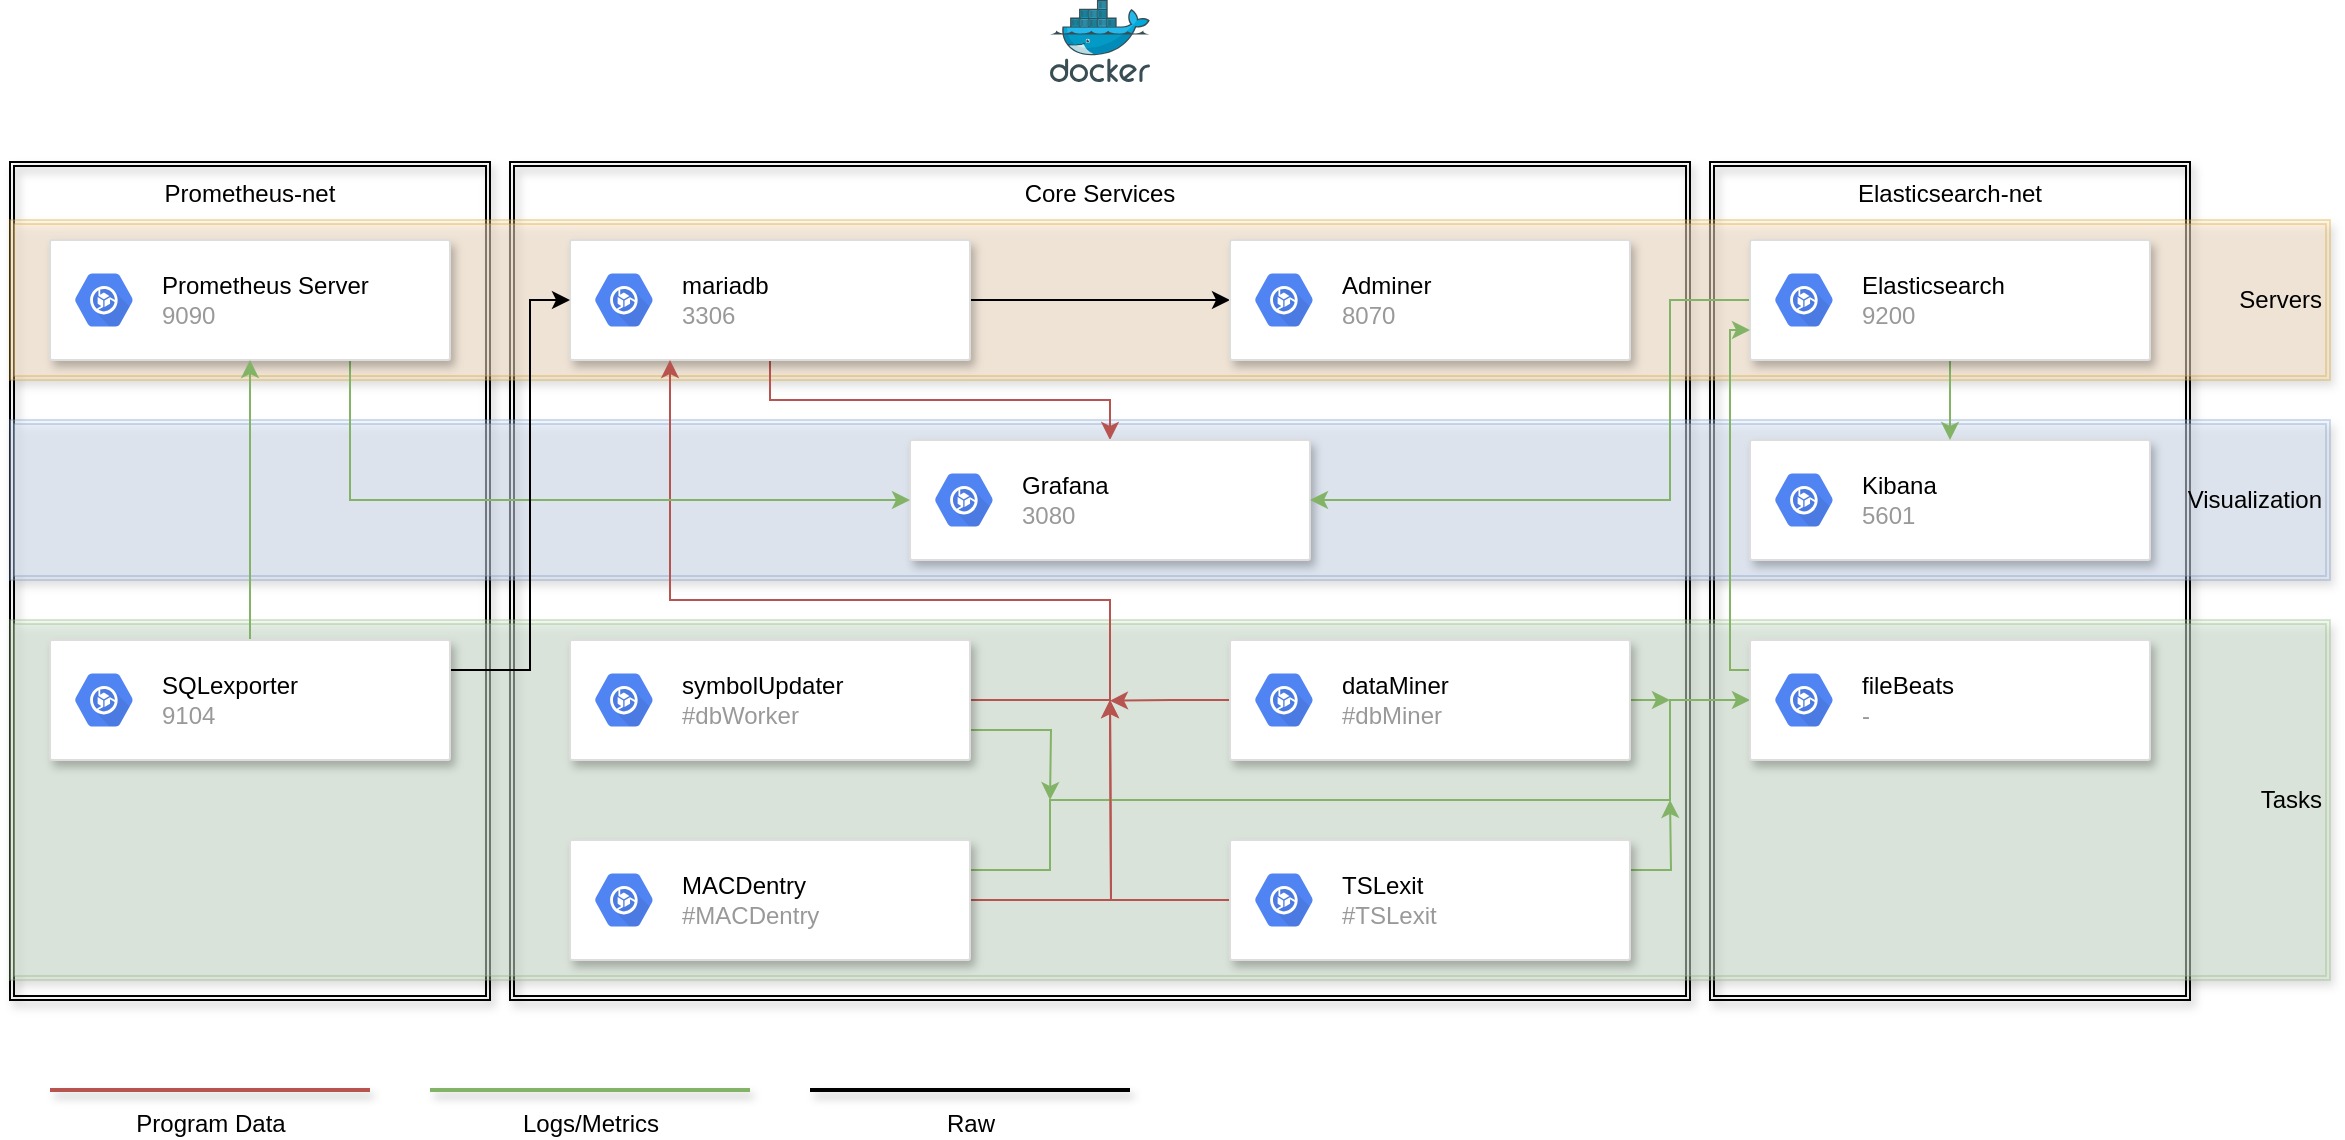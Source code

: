 <mxfile>
    <diagram id="bcQJQtfXbioQnCYOyNII" name="Page-1">
        <mxGraphModel dx="353" dy="566" grid="1" gridSize="10" guides="1" tooltips="1" connect="1" arrows="1" fold="1" page="1" pageScale="1" pageWidth="1169" pageHeight="827" math="0" shadow="0">
            <root>
                <mxCell id="0"/>
                <mxCell id="1" parent="0"/>
                <mxCell id="WxK3m7Mp39lA3C4-1pTr-38" value="Elasticsearch-net" style="shape=ext;double=1;rounded=0;whiteSpace=wrap;html=1;shadow=1;glass=0;fillColor=none;verticalAlign=top;" parent="1" vertex="1">
                    <mxGeometry x="850" y="101" width="240" height="419" as="geometry"/>
                </mxCell>
                <mxCell id="WxK3m7Mp39lA3C4-1pTr-39" value="Core Services" style="shape=ext;double=1;rounded=0;whiteSpace=wrap;html=1;shadow=1;glass=0;fillColor=none;verticalAlign=top;" parent="1" vertex="1">
                    <mxGeometry x="250" y="101" width="590" height="419" as="geometry"/>
                </mxCell>
                <mxCell id="WxK3m7Mp39lA3C4-1pTr-37" value="Prometheus-net" style="shape=ext;double=1;rounded=0;whiteSpace=wrap;html=1;shadow=1;glass=0;fillColor=none;verticalAlign=top;" parent="1" vertex="1">
                    <mxGeometry y="101" width="240" height="419" as="geometry"/>
                </mxCell>
                <mxCell id="WxK3m7Mp39lA3C4-1pTr-43" value="Tasks" style="shape=ext;double=1;rounded=0;whiteSpace=wrap;html=1;shadow=1;glass=0;fillColor=#d5e8d4;align=right;labelBackgroundColor=none;strokeColor=#82b366;opacity=30;" parent="1" vertex="1">
                    <mxGeometry y="330" width="1160" height="180" as="geometry"/>
                </mxCell>
                <mxCell id="WxK3m7Mp39lA3C4-1pTr-42" value="Visualization" style="shape=ext;double=1;rounded=0;whiteSpace=wrap;html=1;shadow=1;glass=0;fillColor=#dae8fc;align=right;labelBackgroundColor=none;strokeColor=#6c8ebf;opacity=30;" parent="1" vertex="1">
                    <mxGeometry y="230" width="1160" height="80" as="geometry"/>
                </mxCell>
                <mxCell id="WxK3m7Mp39lA3C4-1pTr-40" value="Servers" style="shape=ext;double=1;rounded=0;whiteSpace=wrap;html=1;shadow=1;glass=0;fillColor=#ffe6cc;align=right;labelBackgroundColor=none;strokeColor=#d79b00;opacity=30;" parent="1" vertex="1">
                    <mxGeometry y="130" width="1160" height="80" as="geometry"/>
                </mxCell>
                <mxCell id="WxK3m7Mp39lA3C4-1pTr-1" value="" style="sketch=0;aspect=fixed;html=1;points=[];align=center;image;fontSize=12;image=img/lib/mscae/Docker.svg;" parent="1" vertex="1">
                    <mxGeometry x="520" y="20" width="50" height="41" as="geometry"/>
                </mxCell>
                <mxCell id="WxK3m7Mp39lA3C4-1pTr-48" style="edgeStyle=orthogonalEdgeStyle;rounded=0;orthogonalLoop=1;jettySize=auto;html=1;exitX=0.5;exitY=1;exitDx=0;exitDy=0;entryX=0.5;entryY=0;entryDx=0;entryDy=0;fillColor=#f8cecc;strokeColor=#b85450;" parent="1" source="WxK3m7Mp39lA3C4-1pTr-7" target="WxK3m7Mp39lA3C4-1pTr-13" edge="1">
                    <mxGeometry relative="1" as="geometry"/>
                </mxCell>
                <mxCell id="WxK3m7Mp39lA3C4-1pTr-52" style="edgeStyle=orthogonalEdgeStyle;rounded=0;orthogonalLoop=1;jettySize=auto;html=1;exitX=1;exitY=0.5;exitDx=0;exitDy=0;entryX=0;entryY=0.5;entryDx=0;entryDy=0;" parent="1" source="WxK3m7Mp39lA3C4-1pTr-7" target="WxK3m7Mp39lA3C4-1pTr-11" edge="1">
                    <mxGeometry relative="1" as="geometry"/>
                </mxCell>
                <mxCell id="WxK3m7Mp39lA3C4-1pTr-7" value="" style="strokeColor=#dddddd;shadow=1;strokeWidth=1;rounded=1;absoluteArcSize=1;arcSize=2;" parent="1" vertex="1">
                    <mxGeometry x="280" y="140" width="200" height="60" as="geometry"/>
                </mxCell>
                <mxCell id="WxK3m7Mp39lA3C4-1pTr-8" value="&lt;font color=&quot;#000000&quot;&gt;mariadb&lt;/font&gt;&lt;br&gt;3306" style="sketch=0;dashed=0;connectable=0;html=1;fillColor=#5184F3;strokeColor=none;shape=mxgraph.gcp2.hexIcon;prIcon=container_optimized_os;part=1;labelPosition=right;verticalLabelPosition=middle;align=left;verticalAlign=middle;spacingLeft=5;fontColor=#999999;fontSize=12;" parent="WxK3m7Mp39lA3C4-1pTr-7" vertex="1">
                    <mxGeometry y="0.5" width="44" height="39" relative="1" as="geometry">
                        <mxPoint x="5" y="-19.5" as="offset"/>
                    </mxGeometry>
                </mxCell>
                <mxCell id="WxK3m7Mp39lA3C4-1pTr-58" style="edgeStyle=orthogonalEdgeStyle;rounded=0;orthogonalLoop=1;jettySize=auto;html=1;exitX=1;exitY=0.5;exitDx=0;exitDy=0;entryX=0.25;entryY=1;entryDx=0;entryDy=0;fillColor=#f8cecc;strokeColor=#b85450;" parent="1" source="WxK3m7Mp39lA3C4-1pTr-9" target="WxK3m7Mp39lA3C4-1pTr-7" edge="1">
                    <mxGeometry relative="1" as="geometry">
                        <Array as="points">
                            <mxPoint x="550" y="370"/>
                            <mxPoint x="550" y="320"/>
                            <mxPoint x="330" y="320"/>
                        </Array>
                    </mxGeometry>
                </mxCell>
                <mxCell id="WxK3m7Mp39lA3C4-1pTr-63" style="edgeStyle=orthogonalEdgeStyle;rounded=0;orthogonalLoop=1;jettySize=auto;html=1;exitX=1;exitY=0.75;exitDx=0;exitDy=0;fillColor=#d5e8d4;strokeColor=#82b366;" parent="1" source="WxK3m7Mp39lA3C4-1pTr-9" edge="1">
                    <mxGeometry relative="1" as="geometry">
                        <mxPoint x="520" y="420" as="targetPoint"/>
                    </mxGeometry>
                </mxCell>
                <mxCell id="WxK3m7Mp39lA3C4-1pTr-9" value="" style="strokeColor=#dddddd;shadow=1;strokeWidth=1;rounded=1;absoluteArcSize=1;arcSize=2;" parent="1" vertex="1">
                    <mxGeometry x="280" y="340" width="200" height="60" as="geometry"/>
                </mxCell>
                <mxCell id="WxK3m7Mp39lA3C4-1pTr-10" value="&lt;font color=&quot;#000000&quot;&gt;symbolUpdater&lt;/font&gt;&lt;br&gt;#dbWorker" style="sketch=0;dashed=0;connectable=0;html=1;fillColor=#5184F3;strokeColor=none;shape=mxgraph.gcp2.hexIcon;prIcon=container_optimized_os;part=1;labelPosition=right;verticalLabelPosition=middle;align=left;verticalAlign=middle;spacingLeft=5;fontColor=#999999;fontSize=12;" parent="WxK3m7Mp39lA3C4-1pTr-9" vertex="1">
                    <mxGeometry y="0.5" width="44" height="39" relative="1" as="geometry">
                        <mxPoint x="5" y="-19.5" as="offset"/>
                    </mxGeometry>
                </mxCell>
                <mxCell id="WxK3m7Mp39lA3C4-1pTr-11" value="" style="strokeColor=#dddddd;shadow=1;strokeWidth=1;rounded=1;absoluteArcSize=1;arcSize=2;" parent="1" vertex="1">
                    <mxGeometry x="610" y="140" width="200" height="60" as="geometry"/>
                </mxCell>
                <mxCell id="WxK3m7Mp39lA3C4-1pTr-12" value="&lt;font color=&quot;#000000&quot;&gt;Adminer&lt;/font&gt;&lt;br&gt;8070" style="sketch=0;dashed=0;connectable=0;html=1;fillColor=#5184F3;strokeColor=none;shape=mxgraph.gcp2.hexIcon;prIcon=container_optimized_os;part=1;labelPosition=right;verticalLabelPosition=middle;align=left;verticalAlign=middle;spacingLeft=5;fontColor=#999999;fontSize=12;" parent="WxK3m7Mp39lA3C4-1pTr-11" vertex="1">
                    <mxGeometry y="0.5" width="44" height="39" relative="1" as="geometry">
                        <mxPoint x="5" y="-19.5" as="offset"/>
                    </mxGeometry>
                </mxCell>
                <mxCell id="WxK3m7Mp39lA3C4-1pTr-13" value="" style="strokeColor=#dddddd;shadow=1;strokeWidth=1;rounded=1;absoluteArcSize=1;arcSize=2;" parent="1" vertex="1">
                    <mxGeometry x="450" y="240" width="200" height="60" as="geometry"/>
                </mxCell>
                <mxCell id="WxK3m7Mp39lA3C4-1pTr-14" value="&lt;font color=&quot;#000000&quot;&gt;Grafana&lt;/font&gt;&lt;br&gt;3080" style="sketch=0;dashed=0;connectable=0;html=1;fillColor=#5184F3;strokeColor=none;shape=mxgraph.gcp2.hexIcon;prIcon=container_optimized_os;part=1;labelPosition=right;verticalLabelPosition=middle;align=left;verticalAlign=middle;spacingLeft=5;fontColor=#999999;fontSize=12;" parent="WxK3m7Mp39lA3C4-1pTr-13" vertex="1">
                    <mxGeometry y="0.5" width="44" height="39" relative="1" as="geometry">
                        <mxPoint x="5" y="-19.5" as="offset"/>
                    </mxGeometry>
                </mxCell>
                <mxCell id="WxK3m7Mp39lA3C4-1pTr-59" style="edgeStyle=orthogonalEdgeStyle;rounded=0;orthogonalLoop=1;jettySize=auto;html=1;exitX=0;exitY=0.5;exitDx=0;exitDy=0;fillColor=#f8cecc;strokeColor=#b85450;" parent="1" source="WxK3m7Mp39lA3C4-1pTr-15" edge="1">
                    <mxGeometry relative="1" as="geometry">
                        <mxPoint x="550" y="370.333" as="targetPoint"/>
                    </mxGeometry>
                </mxCell>
                <mxCell id="WxK3m7Mp39lA3C4-1pTr-66" style="edgeStyle=orthogonalEdgeStyle;rounded=0;orthogonalLoop=1;jettySize=auto;html=1;exitX=1;exitY=0.5;exitDx=0;exitDy=0;fillColor=#d5e8d4;strokeColor=#82b366;" parent="1" source="WxK3m7Mp39lA3C4-1pTr-15" edge="1">
                    <mxGeometry relative="1" as="geometry">
                        <mxPoint x="830" y="370.333" as="targetPoint"/>
                    </mxGeometry>
                </mxCell>
                <mxCell id="WxK3m7Mp39lA3C4-1pTr-15" value="" style="strokeColor=#dddddd;shadow=1;strokeWidth=1;rounded=1;absoluteArcSize=1;arcSize=2;" parent="1" vertex="1">
                    <mxGeometry x="610" y="340" width="200" height="60" as="geometry"/>
                </mxCell>
                <mxCell id="WxK3m7Mp39lA3C4-1pTr-16" value="&lt;font color=&quot;#000000&quot;&gt;dataMiner&lt;/font&gt;&lt;br&gt;#dbMiner" style="sketch=0;dashed=0;connectable=0;html=1;fillColor=#5184F3;strokeColor=none;shape=mxgraph.gcp2.hexIcon;prIcon=container_optimized_os;part=1;labelPosition=right;verticalLabelPosition=middle;align=left;verticalAlign=middle;spacingLeft=5;fontColor=#999999;fontSize=12;" parent="WxK3m7Mp39lA3C4-1pTr-15" vertex="1">
                    <mxGeometry y="0.5" width="44" height="39" relative="1" as="geometry">
                        <mxPoint x="5" y="-19.5" as="offset"/>
                    </mxGeometry>
                </mxCell>
                <mxCell id="WxK3m7Mp39lA3C4-1pTr-61" style="edgeStyle=orthogonalEdgeStyle;rounded=0;orthogonalLoop=1;jettySize=auto;html=1;exitX=1;exitY=0.5;exitDx=0;exitDy=0;fillColor=#f8cecc;strokeColor=#b85450;" parent="1" source="WxK3m7Mp39lA3C4-1pTr-19" edge="1">
                    <mxGeometry relative="1" as="geometry">
                        <mxPoint x="550" y="370" as="targetPoint"/>
                    </mxGeometry>
                </mxCell>
                <mxCell id="WxK3m7Mp39lA3C4-1pTr-62" style="edgeStyle=orthogonalEdgeStyle;rounded=0;orthogonalLoop=1;jettySize=auto;html=1;exitX=1;exitY=0.25;exitDx=0;exitDy=0;entryX=0;entryY=0.5;entryDx=0;entryDy=0;fillColor=#d5e8d4;strokeColor=#82b366;" parent="1" source="WxK3m7Mp39lA3C4-1pTr-19" target="WxK3m7Mp39lA3C4-1pTr-33" edge="1">
                    <mxGeometry relative="1" as="geometry">
                        <Array as="points">
                            <mxPoint x="520" y="455"/>
                            <mxPoint x="520" y="420"/>
                            <mxPoint x="830" y="420"/>
                            <mxPoint x="830" y="370"/>
                        </Array>
                    </mxGeometry>
                </mxCell>
                <mxCell id="WxK3m7Mp39lA3C4-1pTr-19" value="" style="strokeColor=#dddddd;shadow=1;strokeWidth=1;rounded=1;absoluteArcSize=1;arcSize=2;" parent="1" vertex="1">
                    <mxGeometry x="280" y="440" width="200" height="60" as="geometry"/>
                </mxCell>
                <mxCell id="WxK3m7Mp39lA3C4-1pTr-20" value="&lt;font color=&quot;#000000&quot;&gt;MACDentry&lt;/font&gt;&lt;br&gt;#MACDentry" style="sketch=0;dashed=0;connectable=0;html=1;fillColor=#5184F3;strokeColor=none;shape=mxgraph.gcp2.hexIcon;prIcon=container_optimized_os;part=1;labelPosition=right;verticalLabelPosition=middle;align=left;verticalAlign=middle;spacingLeft=5;fontColor=#999999;fontSize=12;" parent="WxK3m7Mp39lA3C4-1pTr-19" vertex="1">
                    <mxGeometry y="0.5" width="44" height="39" relative="1" as="geometry">
                        <mxPoint x="5" y="-19.5" as="offset"/>
                    </mxGeometry>
                </mxCell>
                <mxCell id="WxK3m7Mp39lA3C4-1pTr-60" style="edgeStyle=orthogonalEdgeStyle;rounded=0;orthogonalLoop=1;jettySize=auto;html=1;exitX=0;exitY=0.5;exitDx=0;exitDy=0;fillColor=#f8cecc;strokeColor=#b85450;" parent="1" source="WxK3m7Mp39lA3C4-1pTr-21" edge="1">
                    <mxGeometry relative="1" as="geometry">
                        <mxPoint x="550" y="370" as="targetPoint"/>
                    </mxGeometry>
                </mxCell>
                <mxCell id="WxK3m7Mp39lA3C4-1pTr-64" style="edgeStyle=orthogonalEdgeStyle;rounded=0;orthogonalLoop=1;jettySize=auto;html=1;exitX=1;exitY=0.25;exitDx=0;exitDy=0;fillColor=#d5e8d4;strokeColor=#82b366;" parent="1" source="WxK3m7Mp39lA3C4-1pTr-21" edge="1">
                    <mxGeometry relative="1" as="geometry">
                        <mxPoint x="830" y="420" as="targetPoint"/>
                    </mxGeometry>
                </mxCell>
                <mxCell id="WxK3m7Mp39lA3C4-1pTr-21" value="" style="strokeColor=#dddddd;shadow=1;strokeWidth=1;rounded=1;absoluteArcSize=1;arcSize=2;" parent="1" vertex="1">
                    <mxGeometry x="610" y="440" width="200" height="60" as="geometry"/>
                </mxCell>
                <mxCell id="WxK3m7Mp39lA3C4-1pTr-22" value="&lt;font color=&quot;#000000&quot;&gt;TSLexit&lt;/font&gt;&lt;br&gt;#TSLexit" style="sketch=0;dashed=0;connectable=0;html=1;fillColor=#5184F3;strokeColor=none;shape=mxgraph.gcp2.hexIcon;prIcon=container_optimized_os;part=1;labelPosition=right;verticalLabelPosition=middle;align=left;verticalAlign=middle;spacingLeft=5;fontColor=#999999;fontSize=12;" parent="WxK3m7Mp39lA3C4-1pTr-21" vertex="1">
                    <mxGeometry y="0.5" width="44" height="39" relative="1" as="geometry">
                        <mxPoint x="5" y="-19.5" as="offset"/>
                    </mxGeometry>
                </mxCell>
                <mxCell id="WxK3m7Mp39lA3C4-1pTr-47" style="edgeStyle=orthogonalEdgeStyle;rounded=0;orthogonalLoop=1;jettySize=auto;html=1;exitX=0.75;exitY=1;exitDx=0;exitDy=0;entryX=0;entryY=0.5;entryDx=0;entryDy=0;fillColor=#d5e8d4;strokeColor=#82b366;" parent="1" source="WxK3m7Mp39lA3C4-1pTr-25" target="WxK3m7Mp39lA3C4-1pTr-13" edge="1">
                    <mxGeometry relative="1" as="geometry"/>
                </mxCell>
                <mxCell id="WxK3m7Mp39lA3C4-1pTr-25" value="" style="strokeColor=#dddddd;shadow=1;strokeWidth=1;rounded=1;absoluteArcSize=1;arcSize=2;" parent="1" vertex="1">
                    <mxGeometry x="20" y="140" width="200" height="60" as="geometry"/>
                </mxCell>
                <mxCell id="WxK3m7Mp39lA3C4-1pTr-26" value="&lt;font color=&quot;#000000&quot;&gt;Prometheus Server&lt;/font&gt;&lt;br&gt;9090" style="sketch=0;dashed=0;connectable=0;html=1;fillColor=#5184F3;strokeColor=none;shape=mxgraph.gcp2.hexIcon;prIcon=container_optimized_os;part=1;labelPosition=right;verticalLabelPosition=middle;align=left;verticalAlign=middle;spacingLeft=5;fontColor=#999999;fontSize=12;" parent="WxK3m7Mp39lA3C4-1pTr-25" vertex="1">
                    <mxGeometry y="0.5" width="44" height="39" relative="1" as="geometry">
                        <mxPoint x="5" y="-19.5" as="offset"/>
                    </mxGeometry>
                </mxCell>
                <mxCell id="WxK3m7Mp39lA3C4-1pTr-45" style="edgeStyle=orthogonalEdgeStyle;rounded=0;orthogonalLoop=1;jettySize=auto;html=1;entryX=0.5;entryY=1;entryDx=0;entryDy=0;fillColor=#d5e8d4;strokeColor=#82b366;" parent="1" source="WxK3m7Mp39lA3C4-1pTr-27" target="WxK3m7Mp39lA3C4-1pTr-25" edge="1">
                    <mxGeometry relative="1" as="geometry"/>
                </mxCell>
                <mxCell id="WxK3m7Mp39lA3C4-1pTr-46" style="edgeStyle=orthogonalEdgeStyle;rounded=0;orthogonalLoop=1;jettySize=auto;html=1;exitX=1;exitY=0.25;exitDx=0;exitDy=0;entryX=0;entryY=0.5;entryDx=0;entryDy=0;fillColor=#d5e8d4;strokeColor=#000000;" parent="1" source="WxK3m7Mp39lA3C4-1pTr-27" target="WxK3m7Mp39lA3C4-1pTr-7" edge="1">
                    <mxGeometry relative="1" as="geometry">
                        <Array as="points">
                            <mxPoint x="260" y="355"/>
                            <mxPoint x="260" y="170"/>
                        </Array>
                    </mxGeometry>
                </mxCell>
                <mxCell id="WxK3m7Mp39lA3C4-1pTr-27" value="" style="strokeColor=#dddddd;shadow=1;strokeWidth=1;rounded=1;absoluteArcSize=1;arcSize=2;" parent="1" vertex="1">
                    <mxGeometry x="20" y="340" width="200" height="60" as="geometry"/>
                </mxCell>
                <mxCell id="WxK3m7Mp39lA3C4-1pTr-28" value="&lt;font color=&quot;#000000&quot;&gt;SQLexporter&lt;/font&gt;&lt;br&gt;9104" style="sketch=0;dashed=0;connectable=0;html=1;fillColor=#5184F3;strokeColor=none;shape=mxgraph.gcp2.hexIcon;prIcon=container_optimized_os;part=1;labelPosition=right;verticalLabelPosition=middle;align=left;verticalAlign=middle;spacingLeft=5;fontColor=#999999;fontSize=12;" parent="WxK3m7Mp39lA3C4-1pTr-27" vertex="1">
                    <mxGeometry y="0.5" width="44" height="39" relative="1" as="geometry">
                        <mxPoint x="5" y="-19.5" as="offset"/>
                    </mxGeometry>
                </mxCell>
                <mxCell id="WxK3m7Mp39lA3C4-1pTr-29" value="" style="strokeColor=#dddddd;shadow=1;strokeWidth=1;rounded=1;absoluteArcSize=1;arcSize=2;" parent="1" vertex="1">
                    <mxGeometry x="870" y="240" width="200" height="60" as="geometry"/>
                </mxCell>
                <mxCell id="WxK3m7Mp39lA3C4-1pTr-30" value="&lt;font color=&quot;#000000&quot;&gt;Kibana&lt;/font&gt;&lt;br&gt;5601" style="sketch=0;dashed=0;connectable=0;html=1;fillColor=#5184F3;strokeColor=none;shape=mxgraph.gcp2.hexIcon;prIcon=container_optimized_os;part=1;labelPosition=right;verticalLabelPosition=middle;align=left;verticalAlign=middle;spacingLeft=5;fontColor=#999999;fontSize=12;" parent="WxK3m7Mp39lA3C4-1pTr-29" vertex="1">
                    <mxGeometry y="0.5" width="44" height="39" relative="1" as="geometry">
                        <mxPoint x="5" y="-19.5" as="offset"/>
                    </mxGeometry>
                </mxCell>
                <mxCell id="WxK3m7Mp39lA3C4-1pTr-50" style="edgeStyle=orthogonalEdgeStyle;rounded=0;orthogonalLoop=1;jettySize=auto;html=1;exitX=0.5;exitY=1;exitDx=0;exitDy=0;entryX=0.5;entryY=0;entryDx=0;entryDy=0;fillColor=#d5e8d4;strokeColor=#82b366;" parent="1" source="WxK3m7Mp39lA3C4-1pTr-31" target="WxK3m7Mp39lA3C4-1pTr-29" edge="1">
                    <mxGeometry relative="1" as="geometry"/>
                </mxCell>
                <mxCell id="WxK3m7Mp39lA3C4-1pTr-68" style="edgeStyle=orthogonalEdgeStyle;rounded=0;orthogonalLoop=1;jettySize=auto;html=1;exitX=0;exitY=0.5;exitDx=0;exitDy=0;entryX=1;entryY=0.5;entryDx=0;entryDy=0;fillColor=#d5e8d4;strokeColor=#82b366;" parent="1" source="WxK3m7Mp39lA3C4-1pTr-31" target="WxK3m7Mp39lA3C4-1pTr-13" edge="1">
                    <mxGeometry relative="1" as="geometry">
                        <Array as="points">
                            <mxPoint x="830" y="170"/>
                            <mxPoint x="830" y="270"/>
                        </Array>
                    </mxGeometry>
                </mxCell>
                <mxCell id="WxK3m7Mp39lA3C4-1pTr-31" value="" style="strokeColor=#dddddd;shadow=1;strokeWidth=1;rounded=1;absoluteArcSize=1;arcSize=2;" parent="1" vertex="1">
                    <mxGeometry x="870" y="140" width="200" height="60" as="geometry"/>
                </mxCell>
                <mxCell id="WxK3m7Mp39lA3C4-1pTr-32" value="&lt;font color=&quot;#000000&quot;&gt;Elasticsearch&lt;/font&gt;&lt;br&gt;9200" style="sketch=0;dashed=0;connectable=0;html=1;fillColor=#5184F3;strokeColor=none;shape=mxgraph.gcp2.hexIcon;prIcon=container_optimized_os;part=1;labelPosition=right;verticalLabelPosition=middle;align=left;verticalAlign=middle;spacingLeft=5;fontColor=#999999;fontSize=12;" parent="WxK3m7Mp39lA3C4-1pTr-31" vertex="1">
                    <mxGeometry y="0.5" width="44" height="39" relative="1" as="geometry">
                        <mxPoint x="5" y="-19.5" as="offset"/>
                    </mxGeometry>
                </mxCell>
                <mxCell id="WxK3m7Mp39lA3C4-1pTr-67" style="edgeStyle=orthogonalEdgeStyle;rounded=0;orthogonalLoop=1;jettySize=auto;html=1;exitX=0;exitY=0.25;exitDx=0;exitDy=0;entryX=0;entryY=0.75;entryDx=0;entryDy=0;fillColor=#d5e8d4;strokeColor=#82b366;" parent="1" source="WxK3m7Mp39lA3C4-1pTr-33" target="WxK3m7Mp39lA3C4-1pTr-31" edge="1">
                    <mxGeometry relative="1" as="geometry">
                        <Array as="points">
                            <mxPoint x="860" y="355"/>
                            <mxPoint x="860" y="185"/>
                        </Array>
                    </mxGeometry>
                </mxCell>
                <mxCell id="WxK3m7Mp39lA3C4-1pTr-33" value="" style="strokeColor=#dddddd;shadow=1;strokeWidth=1;rounded=1;absoluteArcSize=1;arcSize=2;" parent="1" vertex="1">
                    <mxGeometry x="870" y="340" width="200" height="60" as="geometry"/>
                </mxCell>
                <mxCell id="WxK3m7Mp39lA3C4-1pTr-34" value="&lt;font color=&quot;#000000&quot;&gt;fileBeats&lt;/font&gt;&lt;br&gt;-" style="sketch=0;dashed=0;connectable=0;html=1;fillColor=#5184F3;strokeColor=none;shape=mxgraph.gcp2.hexIcon;prIcon=container_optimized_os;part=1;labelPosition=right;verticalLabelPosition=middle;align=left;verticalAlign=middle;spacingLeft=5;fontColor=#999999;fontSize=12;" parent="WxK3m7Mp39lA3C4-1pTr-33" vertex="1">
                    <mxGeometry y="0.5" width="44" height="39" relative="1" as="geometry">
                        <mxPoint x="5" y="-19.5" as="offset"/>
                    </mxGeometry>
                </mxCell>
                <mxCell id="WxK3m7Mp39lA3C4-1pTr-70" value="Program Data" style="line;strokeWidth=2;html=1;shadow=1;glass=0;labelBackgroundColor=none;fillColor=#f8cecc;strokeColor=#b85450;" parent="1" vertex="1">
                    <mxGeometry x="20" y="560" width="160" height="10" as="geometry"/>
                </mxCell>
                <mxCell id="WxK3m7Mp39lA3C4-1pTr-71" value="Logs/Metrics" style="line;strokeWidth=2;html=1;shadow=1;glass=0;labelBackgroundColor=none;fillColor=#d5e8d4;strokeColor=#82b366;" parent="1" vertex="1">
                    <mxGeometry x="210" y="560" width="160" height="10" as="geometry"/>
                </mxCell>
                <mxCell id="WxK3m7Mp39lA3C4-1pTr-72" value="Raw" style="line;strokeWidth=2;html=1;shadow=1;glass=0;labelBackgroundColor=none;fillColor=#d5e8d4;strokeColor=#000000;" parent="1" vertex="1">
                    <mxGeometry x="400" y="560" width="160" height="10" as="geometry"/>
                </mxCell>
            </root>
        </mxGraphModel>
    </diagram>
</mxfile>
